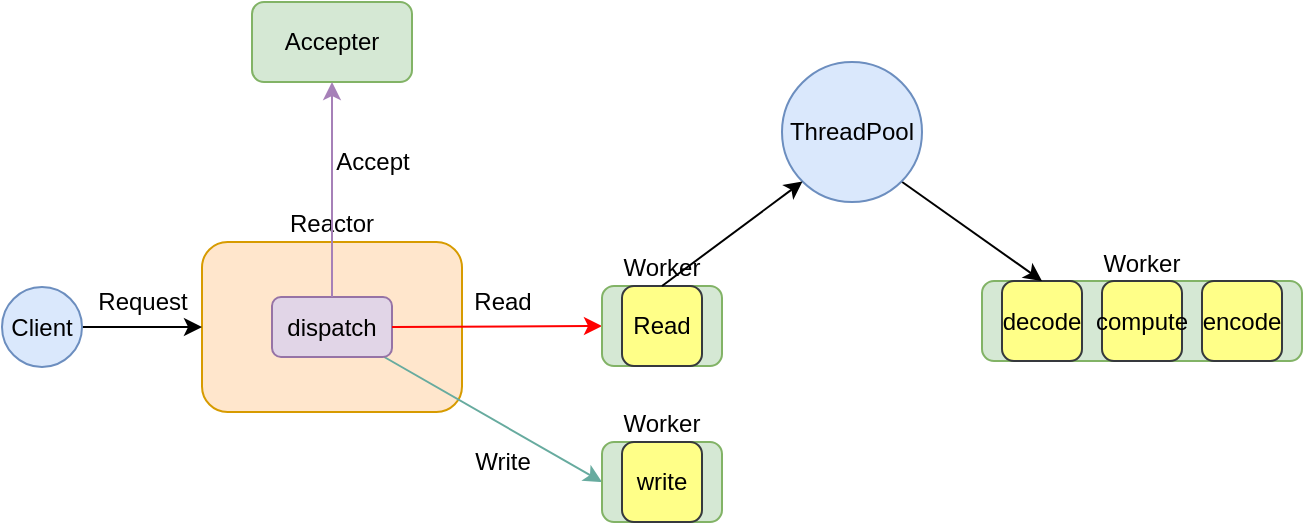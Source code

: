 <mxfile version="12.4.2" type="device" pages="1"><diagram id="oYUJ9ZhMsCfH6xuz5nrw" name="第 1 页"><mxGraphModel dx="1106" dy="822" grid="1" gridSize="10" guides="1" tooltips="1" connect="1" arrows="1" fold="1" page="1" pageScale="1" pageWidth="827" pageHeight="1169" math="0" shadow="0"><root><mxCell id="0"/><mxCell id="1" parent="0"/><mxCell id="tkp9KfS9Nonjyz-iKff6-1" value="Reactor" style="rounded=1;whiteSpace=wrap;html=1;fillColor=#ffe6cc;strokeColor=#d79b00;labelPosition=center;verticalLabelPosition=top;align=center;verticalAlign=bottom;" parent="1" vertex="1"><mxGeometry x="200" y="240" width="130" height="85" as="geometry"/></mxCell><mxCell id="tkp9KfS9Nonjyz-iKff6-5" style="rounded=0;orthogonalLoop=1;jettySize=auto;html=1;entryX=0;entryY=0.5;entryDx=0;entryDy=0;strokeColor=#000000;" parent="1" source="tkp9KfS9Nonjyz-iKff6-2" target="tkp9KfS9Nonjyz-iKff6-1" edge="1"><mxGeometry relative="1" as="geometry"/></mxCell><mxCell id="tkp9KfS9Nonjyz-iKff6-2" value="Client" style="ellipse;whiteSpace=wrap;html=1;aspect=fixed;fillColor=#dae8fc;strokeColor=#6c8ebf;" parent="1" vertex="1"><mxGeometry x="100" y="262.5" width="40" height="40" as="geometry"/></mxCell><mxCell id="tkp9KfS9Nonjyz-iKff6-8" value="Accepter" style="rounded=1;whiteSpace=wrap;html=1;fillColor=#d5e8d4;strokeColor=#82b366;" parent="1" vertex="1"><mxGeometry x="225" y="120" width="80" height="40" as="geometry"/></mxCell><mxCell id="tkp9KfS9Nonjyz-iKff6-10" value="Accept" style="text;html=1;align=center;verticalAlign=middle;resizable=0;points=[];;autosize=1;" parent="1" vertex="1"><mxGeometry x="260" y="190" width="50" height="20" as="geometry"/></mxCell><mxCell id="tkp9KfS9Nonjyz-iKff6-13" value="Request" style="text;html=1;align=center;verticalAlign=middle;resizable=0;points=[];;autosize=1;" parent="1" vertex="1"><mxGeometry x="140" y="260" width="60" height="20" as="geometry"/></mxCell><mxCell id="tkp9KfS9Nonjyz-iKff6-14" value="Worker" style="rounded=1;whiteSpace=wrap;html=1;fillColor=#d5e8d4;strokeColor=#82b366;labelPosition=center;verticalLabelPosition=top;align=center;verticalAlign=bottom;" parent="1" vertex="1"><mxGeometry x="590" y="259.5" width="160" height="40" as="geometry"/></mxCell><mxCell id="0sXiRbqfLRShFqeoHsuA-2" value="decode" style="rounded=1;whiteSpace=wrap;html=1;fillColor=#ffff88;strokeColor=#36393d;" parent="1" vertex="1"><mxGeometry x="600" y="259.5" width="40" height="40" as="geometry"/></mxCell><mxCell id="0sXiRbqfLRShFqeoHsuA-3" value="compute" style="rounded=1;whiteSpace=wrap;html=1;fillColor=#ffff88;strokeColor=#36393d;" parent="1" vertex="1"><mxGeometry x="650" y="259.5" width="40" height="40" as="geometry"/></mxCell><mxCell id="0sXiRbqfLRShFqeoHsuA-4" value="encode" style="rounded=1;whiteSpace=wrap;html=1;fillColor=#ffff88;strokeColor=#36393d;" parent="1" vertex="1"><mxGeometry x="700" y="259.5" width="40" height="40" as="geometry"/></mxCell><mxCell id="dC9YlSrbee_AQfgQl_Du-6" style="rounded=0;orthogonalLoop=1;jettySize=auto;html=1;entryX=0;entryY=0.5;entryDx=0;entryDy=0;strokeColor=#67AB9F;" parent="1" source="dC9YlSrbee_AQfgQl_Du-1" target="dC9YlSrbee_AQfgQl_Du-5" edge="1"><mxGeometry relative="1" as="geometry"/></mxCell><mxCell id="dC9YlSrbee_AQfgQl_Du-1" value="dispatch" style="rounded=1;whiteSpace=wrap;html=1;fillColor=#e1d5e7;strokeColor=#9673a6;" parent="1" vertex="1"><mxGeometry x="235" y="267.5" width="60" height="30" as="geometry"/></mxCell><mxCell id="tkp9KfS9Nonjyz-iKff6-9" style="edgeStyle=none;rounded=0;orthogonalLoop=1;jettySize=auto;html=1;entryX=0.5;entryY=1;entryDx=0;entryDy=0;exitX=0.5;exitY=0;exitDx=0;exitDy=0;strokeColor=#A680B8;" parent="1" source="dC9YlSrbee_AQfgQl_Du-1" target="tkp9KfS9Nonjyz-iKff6-8" edge="1"><mxGeometry relative="1" as="geometry"><mxPoint x="370" y="220" as="sourcePoint"/></mxGeometry></mxCell><mxCell id="tkp9KfS9Nonjyz-iKff6-17" style="edgeStyle=none;rounded=0;orthogonalLoop=1;jettySize=auto;html=1;entryX=0;entryY=0.5;entryDx=0;entryDy=0;strokeColor=#FF0000;exitX=1;exitY=0.5;exitDx=0;exitDy=0;" parent="1" source="dC9YlSrbee_AQfgQl_Du-1" target="hGj_-8xOD37QXcc9aN3M-6" edge="1"><mxGeometry relative="1" as="geometry"><mxPoint x="420" y="240" as="sourcePoint"/></mxGeometry></mxCell><mxCell id="dC9YlSrbee_AQfgQl_Du-3" value="Read" style="text;html=1;align=center;verticalAlign=middle;resizable=0;points=[];;autosize=1;" parent="1" vertex="1"><mxGeometry x="330" y="259.5" width="40" height="20" as="geometry"/></mxCell><mxCell id="dC9YlSrbee_AQfgQl_Du-7" value="Write" style="text;html=1;align=center;verticalAlign=middle;resizable=0;points=[];;autosize=1;" parent="1" vertex="1"><mxGeometry x="330" y="340" width="40" height="20" as="geometry"/></mxCell><mxCell id="hGj_-8xOD37QXcc9aN3M-9" style="edgeStyle=none;rounded=0;orthogonalLoop=1;jettySize=auto;html=1;entryX=0.5;entryY=0;entryDx=0;entryDy=0;exitX=1;exitY=1;exitDx=0;exitDy=0;" edge="1" parent="1" source="hGj_-8xOD37QXcc9aN3M-1" target="0sXiRbqfLRShFqeoHsuA-2"><mxGeometry relative="1" as="geometry"/></mxCell><mxCell id="hGj_-8xOD37QXcc9aN3M-1" value="ThreadPool" style="ellipse;whiteSpace=wrap;html=1;aspect=fixed;fillColor=#dae8fc;strokeColor=#6c8ebf;" vertex="1" parent="1"><mxGeometry x="490" y="150" width="70" height="70" as="geometry"/></mxCell><mxCell id="hGj_-8xOD37QXcc9aN3M-4" value="" style="group" vertex="1" connectable="0" parent="1"><mxGeometry x="400" y="340" width="60" height="40" as="geometry"/></mxCell><mxCell id="dC9YlSrbee_AQfgQl_Du-5" value="Worker" style="rounded=1;whiteSpace=wrap;html=1;fillColor=#d5e8d4;strokeColor=#82b366;labelPosition=center;verticalLabelPosition=top;align=center;verticalAlign=bottom;" parent="hGj_-8xOD37QXcc9aN3M-4" vertex="1"><mxGeometry width="60" height="40" as="geometry"/></mxCell><mxCell id="0sXiRbqfLRShFqeoHsuA-5" value="write" style="rounded=1;whiteSpace=wrap;html=1;fillColor=#ffff88;strokeColor=#36393d;" parent="hGj_-8xOD37QXcc9aN3M-4" vertex="1"><mxGeometry x="10" width="40" height="40" as="geometry"/></mxCell><mxCell id="hGj_-8xOD37QXcc9aN3M-5" value="" style="group" vertex="1" connectable="0" parent="1"><mxGeometry x="400" y="262" width="60" height="40" as="geometry"/></mxCell><mxCell id="hGj_-8xOD37QXcc9aN3M-6" value="Worker" style="rounded=1;whiteSpace=wrap;html=1;fillColor=#d5e8d4;strokeColor=#82b366;labelPosition=center;verticalLabelPosition=top;align=center;verticalAlign=bottom;" vertex="1" parent="hGj_-8xOD37QXcc9aN3M-5"><mxGeometry width="60" height="40" as="geometry"/></mxCell><mxCell id="hGj_-8xOD37QXcc9aN3M-7" value="Read" style="rounded=1;whiteSpace=wrap;html=1;fillColor=#ffff88;strokeColor=#36393d;" vertex="1" parent="hGj_-8xOD37QXcc9aN3M-5"><mxGeometry x="10" width="40" height="40" as="geometry"/></mxCell><mxCell id="hGj_-8xOD37QXcc9aN3M-8" style="rounded=0;orthogonalLoop=1;jettySize=auto;html=1;entryX=0;entryY=1;entryDx=0;entryDy=0;exitX=0.5;exitY=0;exitDx=0;exitDy=0;" edge="1" parent="1" source="hGj_-8xOD37QXcc9aN3M-6" target="hGj_-8xOD37QXcc9aN3M-1"><mxGeometry relative="1" as="geometry"/></mxCell></root></mxGraphModel></diagram></mxfile>